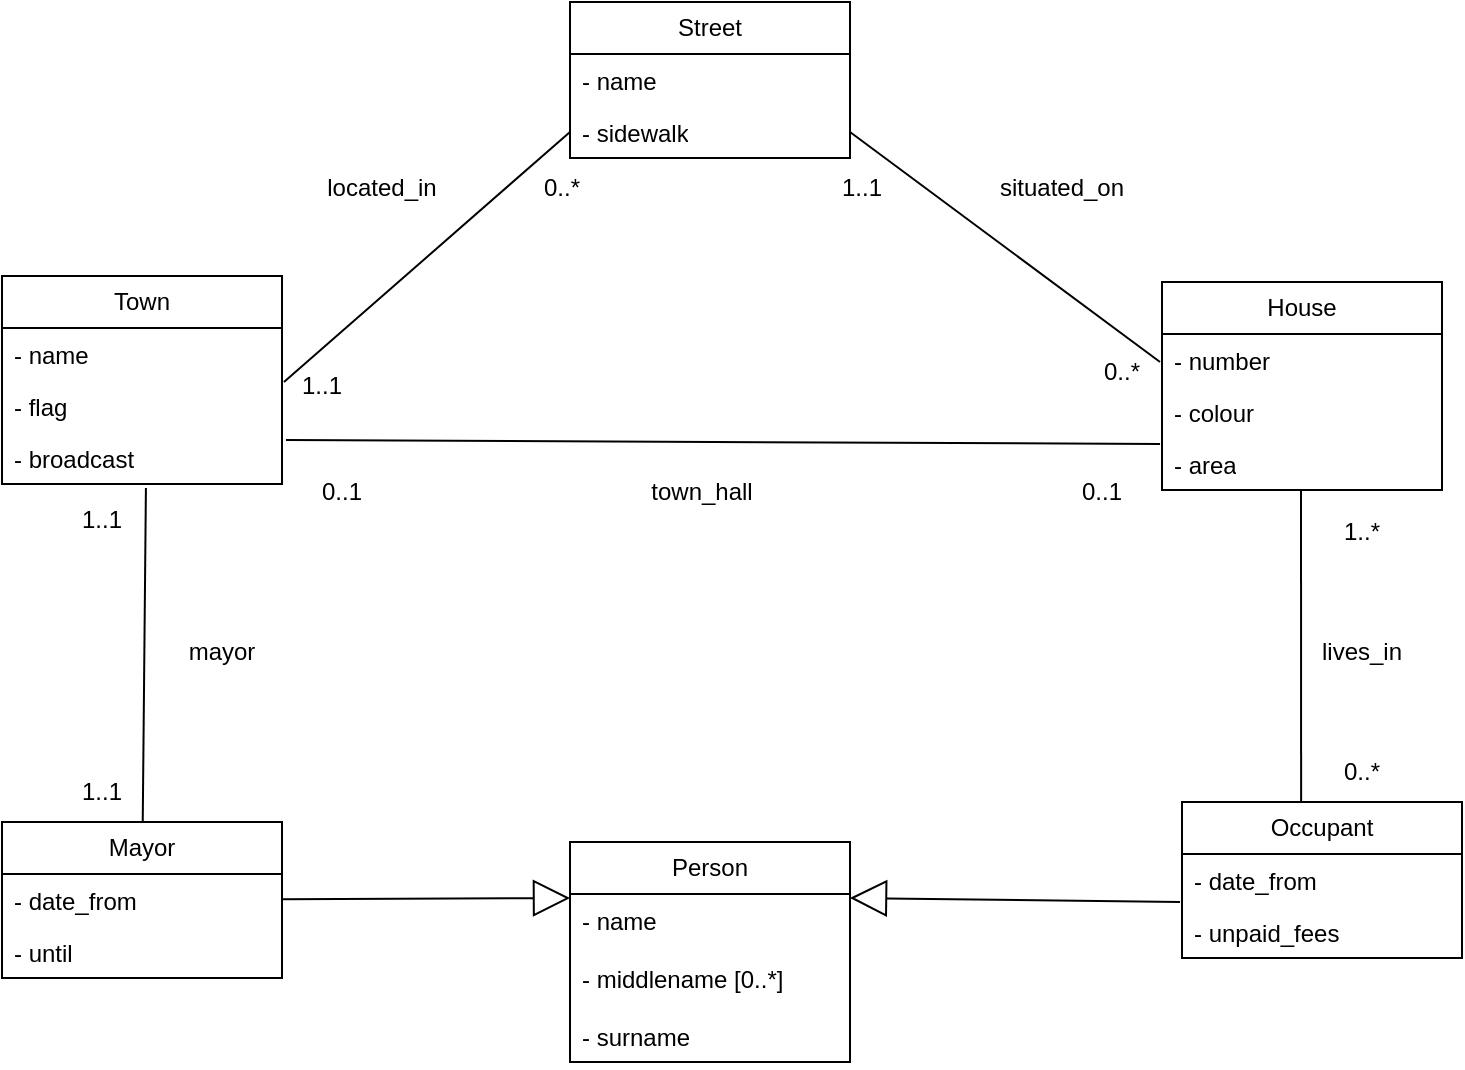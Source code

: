 <mxfile version="22.0.4" type="device">
  <diagram name="Page-1" id="OSGcDFLQ9Wtaz6EYbu8E">
    <mxGraphModel dx="880" dy="446" grid="1" gridSize="10" guides="1" tooltips="1" connect="1" arrows="1" fold="1" page="1" pageScale="1" pageWidth="827" pageHeight="1169" math="0" shadow="0">
      <root>
        <mxCell id="0" />
        <mxCell id="1" parent="0" />
        <mxCell id="fiQibyLU_dJv2No3hUt--7" value="Street" style="swimlane;fontStyle=0;childLayout=stackLayout;horizontal=1;startSize=26;fillColor=none;horizontalStack=0;resizeParent=1;resizeParentMax=0;resizeLast=0;collapsible=1;marginBottom=0;whiteSpace=wrap;html=1;" parent="1" vertex="1">
          <mxGeometry x="344" y="140" width="140" height="78" as="geometry" />
        </mxCell>
        <mxCell id="fiQibyLU_dJv2No3hUt--9" value="- name" style="text;strokeColor=none;fillColor=none;align=left;verticalAlign=top;spacingLeft=4;spacingRight=4;overflow=hidden;rotatable=0;points=[[0,0.5],[1,0.5]];portConstraint=eastwest;whiteSpace=wrap;html=1;" parent="fiQibyLU_dJv2No3hUt--7" vertex="1">
          <mxGeometry y="26" width="140" height="26" as="geometry" />
        </mxCell>
        <mxCell id="fiQibyLU_dJv2No3hUt--8" value="- sidewalk" style="text;strokeColor=none;fillColor=none;align=left;verticalAlign=top;spacingLeft=4;spacingRight=4;overflow=hidden;rotatable=0;points=[[0,0.5],[1,0.5]];portConstraint=eastwest;whiteSpace=wrap;html=1;" parent="fiQibyLU_dJv2No3hUt--7" vertex="1">
          <mxGeometry y="52" width="140" height="26" as="geometry" />
        </mxCell>
        <mxCell id="fiQibyLU_dJv2No3hUt--16" value="House" style="swimlane;fontStyle=0;childLayout=stackLayout;horizontal=1;startSize=26;fillColor=none;horizontalStack=0;resizeParent=1;resizeParentMax=0;resizeLast=0;collapsible=1;marginBottom=0;whiteSpace=wrap;html=1;" parent="1" vertex="1">
          <mxGeometry x="640" y="280" width="140" height="104" as="geometry" />
        </mxCell>
        <mxCell id="fiQibyLU_dJv2No3hUt--17" value="- number" style="text;strokeColor=none;fillColor=none;align=left;verticalAlign=top;spacingLeft=4;spacingRight=4;overflow=hidden;rotatable=0;points=[[0,0.5],[1,0.5]];portConstraint=eastwest;whiteSpace=wrap;html=1;" parent="fiQibyLU_dJv2No3hUt--16" vertex="1">
          <mxGeometry y="26" width="140" height="26" as="geometry" />
        </mxCell>
        <mxCell id="fiQibyLU_dJv2No3hUt--18" value="- colour" style="text;strokeColor=none;fillColor=none;align=left;verticalAlign=top;spacingLeft=4;spacingRight=4;overflow=hidden;rotatable=0;points=[[0,0.5],[1,0.5]];portConstraint=eastwest;whiteSpace=wrap;html=1;" parent="fiQibyLU_dJv2No3hUt--16" vertex="1">
          <mxGeometry y="52" width="140" height="26" as="geometry" />
        </mxCell>
        <mxCell id="fiQibyLU_dJv2No3hUt--19" value="- area" style="text;strokeColor=none;fillColor=none;align=left;verticalAlign=top;spacingLeft=4;spacingRight=4;overflow=hidden;rotatable=0;points=[[0,0.5],[1,0.5]];portConstraint=eastwest;whiteSpace=wrap;html=1;" parent="fiQibyLU_dJv2No3hUt--16" vertex="1">
          <mxGeometry y="78" width="140" height="26" as="geometry" />
        </mxCell>
        <mxCell id="fiQibyLU_dJv2No3hUt--20" value="Town" style="swimlane;fontStyle=0;childLayout=stackLayout;horizontal=1;startSize=26;fillColor=none;horizontalStack=0;resizeParent=1;resizeParentMax=0;resizeLast=0;collapsible=1;marginBottom=0;whiteSpace=wrap;html=1;" parent="1" vertex="1">
          <mxGeometry x="60" y="277" width="140" height="104" as="geometry" />
        </mxCell>
        <mxCell id="fiQibyLU_dJv2No3hUt--21" value="- name" style="text;strokeColor=none;fillColor=none;align=left;verticalAlign=top;spacingLeft=4;spacingRight=4;overflow=hidden;rotatable=0;points=[[0,0.5],[1,0.5]];portConstraint=eastwest;whiteSpace=wrap;html=1;" parent="fiQibyLU_dJv2No3hUt--20" vertex="1">
          <mxGeometry y="26" width="140" height="26" as="geometry" />
        </mxCell>
        <mxCell id="fiQibyLU_dJv2No3hUt--22" value="- flag" style="text;strokeColor=none;fillColor=none;align=left;verticalAlign=top;spacingLeft=4;spacingRight=4;overflow=hidden;rotatable=0;points=[[0,0.5],[1,0.5]];portConstraint=eastwest;whiteSpace=wrap;html=1;" parent="fiQibyLU_dJv2No3hUt--20" vertex="1">
          <mxGeometry y="52" width="140" height="26" as="geometry" />
        </mxCell>
        <mxCell id="fiQibyLU_dJv2No3hUt--23" value="- broadcast" style="text;strokeColor=none;fillColor=none;align=left;verticalAlign=top;spacingLeft=4;spacingRight=4;overflow=hidden;rotatable=0;points=[[0,0.5],[1,0.5]];portConstraint=eastwest;whiteSpace=wrap;html=1;" parent="fiQibyLU_dJv2No3hUt--20" vertex="1">
          <mxGeometry y="78" width="140" height="26" as="geometry" />
        </mxCell>
        <mxCell id="fiQibyLU_dJv2No3hUt--24" value="Mayor" style="swimlane;fontStyle=0;childLayout=stackLayout;horizontal=1;startSize=26;fillColor=none;horizontalStack=0;resizeParent=1;resizeParentMax=0;resizeLast=0;collapsible=1;marginBottom=0;whiteSpace=wrap;html=1;" parent="1" vertex="1">
          <mxGeometry x="60" y="550" width="140" height="78" as="geometry" />
        </mxCell>
        <mxCell id="fiQibyLU_dJv2No3hUt--25" value="- date_from" style="text;strokeColor=none;fillColor=none;align=left;verticalAlign=top;spacingLeft=4;spacingRight=4;overflow=hidden;rotatable=0;points=[[0,0.5],[1,0.5]];portConstraint=eastwest;whiteSpace=wrap;html=1;" parent="fiQibyLU_dJv2No3hUt--24" vertex="1">
          <mxGeometry y="26" width="140" height="26" as="geometry" />
        </mxCell>
        <mxCell id="fiQibyLU_dJv2No3hUt--26" value="- until" style="text;strokeColor=none;fillColor=none;align=left;verticalAlign=top;spacingLeft=4;spacingRight=4;overflow=hidden;rotatable=0;points=[[0,0.5],[1,0.5]];portConstraint=eastwest;whiteSpace=wrap;html=1;" parent="fiQibyLU_dJv2No3hUt--24" vertex="1">
          <mxGeometry y="52" width="140" height="26" as="geometry" />
        </mxCell>
        <mxCell id="fiQibyLU_dJv2No3hUt--28" value="Person" style="swimlane;fontStyle=0;childLayout=stackLayout;horizontal=1;startSize=26;fillColor=none;horizontalStack=0;resizeParent=1;resizeParentMax=0;resizeLast=0;collapsible=1;marginBottom=0;whiteSpace=wrap;html=1;" parent="1" vertex="1">
          <mxGeometry x="344" y="560" width="140" height="110" as="geometry" />
        </mxCell>
        <mxCell id="fiQibyLU_dJv2No3hUt--30" value="- name&lt;br&gt;&lt;br&gt;- middlename [0..*]&lt;br&gt;&lt;br&gt;- surname" style="text;strokeColor=none;fillColor=none;align=left;verticalAlign=top;spacingLeft=4;spacingRight=4;overflow=hidden;rotatable=0;points=[[0,0.5],[1,0.5]];portConstraint=eastwest;whiteSpace=wrap;html=1;" parent="fiQibyLU_dJv2No3hUt--28" vertex="1">
          <mxGeometry y="26" width="140" height="84" as="geometry" />
        </mxCell>
        <mxCell id="fiQibyLU_dJv2No3hUt--32" value="Occupant" style="swimlane;fontStyle=0;childLayout=stackLayout;horizontal=1;startSize=26;fillColor=none;horizontalStack=0;resizeParent=1;resizeParentMax=0;resizeLast=0;collapsible=1;marginBottom=0;whiteSpace=wrap;html=1;" parent="1" vertex="1">
          <mxGeometry x="650" y="540" width="140" height="78" as="geometry" />
        </mxCell>
        <mxCell id="fiQibyLU_dJv2No3hUt--33" value="- date_from" style="text;strokeColor=none;fillColor=none;align=left;verticalAlign=top;spacingLeft=4;spacingRight=4;overflow=hidden;rotatable=0;points=[[0,0.5],[1,0.5]];portConstraint=eastwest;whiteSpace=wrap;html=1;" parent="fiQibyLU_dJv2No3hUt--32" vertex="1">
          <mxGeometry y="26" width="140" height="26" as="geometry" />
        </mxCell>
        <mxCell id="fiQibyLU_dJv2No3hUt--34" value="- unpaid_fees" style="text;strokeColor=none;fillColor=none;align=left;verticalAlign=top;spacingLeft=4;spacingRight=4;overflow=hidden;rotatable=0;points=[[0,0.5],[1,0.5]];portConstraint=eastwest;whiteSpace=wrap;html=1;" parent="fiQibyLU_dJv2No3hUt--32" vertex="1">
          <mxGeometry y="52" width="140" height="26" as="geometry" />
        </mxCell>
        <mxCell id="fiQibyLU_dJv2No3hUt--40" value="" style="endArrow=none;html=1;rounded=0;exitX=0.514;exitY=1.077;exitDx=0;exitDy=0;exitPerimeter=0;" parent="1" source="fiQibyLU_dJv2No3hUt--23" target="fiQibyLU_dJv2No3hUt--24" edge="1">
          <mxGeometry width="50" height="50" relative="1" as="geometry">
            <mxPoint x="390" y="370" as="sourcePoint" />
            <mxPoint x="120" y="540" as="targetPoint" />
          </mxGeometry>
        </mxCell>
        <mxCell id="fiQibyLU_dJv2No3hUt--41" value="" style="endArrow=none;html=1;rounded=0;entryX=0;entryY=0.5;entryDx=0;entryDy=0;exitX=1.007;exitY=0.038;exitDx=0;exitDy=0;exitPerimeter=0;" parent="1" source="fiQibyLU_dJv2No3hUt--22" target="fiQibyLU_dJv2No3hUt--8" edge="1">
          <mxGeometry width="50" height="50" relative="1" as="geometry">
            <mxPoint x="200" y="380" as="sourcePoint" />
            <mxPoint x="250" y="330" as="targetPoint" />
          </mxGeometry>
        </mxCell>
        <mxCell id="fiQibyLU_dJv2No3hUt--42" value="" style="endArrow=none;html=1;rounded=0;entryX=-0.007;entryY=0.846;entryDx=0;entryDy=0;entryPerimeter=0;exitX=1;exitY=0.5;exitDx=0;exitDy=0;" parent="1" source="fiQibyLU_dJv2No3hUt--8" edge="1">
          <mxGeometry width="50" height="50" relative="1" as="geometry">
            <mxPoint x="480" y="321" as="sourcePoint" />
            <mxPoint x="639.02" y="319.996" as="targetPoint" />
          </mxGeometry>
        </mxCell>
        <mxCell id="fiQibyLU_dJv2No3hUt--43" value="" style="endArrow=none;html=1;rounded=0;exitX=0.75;exitY=0;exitDx=0;exitDy=0;entryX=0.821;entryY=1;entryDx=0;entryDy=0;entryPerimeter=0;" parent="1" edge="1">
          <mxGeometry width="50" height="50" relative="1" as="geometry">
            <mxPoint x="709.56" y="540" as="sourcePoint" />
            <mxPoint x="709.5" y="384" as="targetPoint" />
          </mxGeometry>
        </mxCell>
        <mxCell id="fiQibyLU_dJv2No3hUt--45" value="1..1" style="text;html=1;strokeColor=none;fillColor=none;align=center;verticalAlign=middle;whiteSpace=wrap;rounded=0;" parent="1" vertex="1">
          <mxGeometry x="80" y="384" width="60" height="30" as="geometry" />
        </mxCell>
        <mxCell id="fiQibyLU_dJv2No3hUt--46" value="1..1" style="text;html=1;strokeColor=none;fillColor=none;align=center;verticalAlign=middle;whiteSpace=wrap;rounded=0;" parent="1" vertex="1">
          <mxGeometry x="80" y="520" width="60" height="30" as="geometry" />
        </mxCell>
        <mxCell id="fiQibyLU_dJv2No3hUt--48" value="1..1" style="text;html=1;strokeColor=none;fillColor=none;align=center;verticalAlign=middle;whiteSpace=wrap;rounded=0;" parent="1" vertex="1">
          <mxGeometry x="190" y="317" width="60" height="30" as="geometry" />
        </mxCell>
        <mxCell id="fiQibyLU_dJv2No3hUt--49" value="0..*" style="text;html=1;strokeColor=none;fillColor=none;align=center;verticalAlign=middle;whiteSpace=wrap;rounded=0;" parent="1" vertex="1">
          <mxGeometry x="310" y="218" width="60" height="30" as="geometry" />
        </mxCell>
        <mxCell id="fiQibyLU_dJv2No3hUt--50" value="1..1" style="text;html=1;strokeColor=none;fillColor=none;align=center;verticalAlign=middle;whiteSpace=wrap;rounded=0;" parent="1" vertex="1">
          <mxGeometry x="460" y="218" width="60" height="30" as="geometry" />
        </mxCell>
        <mxCell id="fiQibyLU_dJv2No3hUt--51" value="0..*" style="text;html=1;strokeColor=none;fillColor=none;align=center;verticalAlign=middle;whiteSpace=wrap;rounded=0;" parent="1" vertex="1">
          <mxGeometry x="590" y="310" width="60" height="30" as="geometry" />
        </mxCell>
        <mxCell id="fiQibyLU_dJv2No3hUt--52" value="1..*" style="text;html=1;strokeColor=none;fillColor=none;align=center;verticalAlign=middle;whiteSpace=wrap;rounded=0;" parent="1" vertex="1">
          <mxGeometry x="710" y="390" width="60" height="30" as="geometry" />
        </mxCell>
        <mxCell id="fiQibyLU_dJv2No3hUt--53" value="0..*" style="text;html=1;strokeColor=none;fillColor=none;align=center;verticalAlign=middle;whiteSpace=wrap;rounded=0;" parent="1" vertex="1">
          <mxGeometry x="710" y="510" width="60" height="30" as="geometry" />
        </mxCell>
        <mxCell id="fiQibyLU_dJv2No3hUt--55" value="lives_in" style="text;html=1;strokeColor=none;fillColor=none;align=center;verticalAlign=middle;whiteSpace=wrap;rounded=0;" parent="1" vertex="1">
          <mxGeometry x="710" y="450" width="60" height="30" as="geometry" />
        </mxCell>
        <mxCell id="fiQibyLU_dJv2No3hUt--56" value="mayor" style="text;html=1;strokeColor=none;fillColor=none;align=center;verticalAlign=middle;whiteSpace=wrap;rounded=0;" parent="1" vertex="1">
          <mxGeometry x="140" y="450" width="60" height="30" as="geometry" />
        </mxCell>
        <mxCell id="fiQibyLU_dJv2No3hUt--57" value="located_in" style="text;html=1;strokeColor=none;fillColor=none;align=center;verticalAlign=middle;whiteSpace=wrap;rounded=0;" parent="1" vertex="1">
          <mxGeometry x="220" y="218" width="60" height="30" as="geometry" />
        </mxCell>
        <mxCell id="fiQibyLU_dJv2No3hUt--58" value="situated_on" style="text;html=1;strokeColor=none;fillColor=none;align=center;verticalAlign=middle;whiteSpace=wrap;rounded=0;" parent="1" vertex="1">
          <mxGeometry x="550" y="218" width="80" height="30" as="geometry" />
        </mxCell>
        <mxCell id="fiQibyLU_dJv2No3hUt--85" value="" style="endArrow=none;html=1;rounded=0;exitX=1.014;exitY=0.154;exitDx=0;exitDy=0;exitPerimeter=0;entryX=-0.007;entryY=1.115;entryDx=0;entryDy=0;entryPerimeter=0;" parent="1" source="fiQibyLU_dJv2No3hUt--23" target="fiQibyLU_dJv2No3hUt--18" edge="1">
          <mxGeometry width="50" height="50" relative="1" as="geometry">
            <mxPoint x="430" y="380" as="sourcePoint" />
            <mxPoint x="480" y="330" as="targetPoint" />
          </mxGeometry>
        </mxCell>
        <mxCell id="fiQibyLU_dJv2No3hUt--86" value="town_hall" style="text;html=1;strokeColor=none;fillColor=none;align=center;verticalAlign=middle;whiteSpace=wrap;rounded=0;" parent="1" vertex="1">
          <mxGeometry x="380" y="370" width="60" height="30" as="geometry" />
        </mxCell>
        <mxCell id="fiQibyLU_dJv2No3hUt--87" value="0..1" style="text;html=1;strokeColor=none;fillColor=none;align=center;verticalAlign=middle;whiteSpace=wrap;rounded=0;" parent="1" vertex="1">
          <mxGeometry x="200" y="370" width="60" height="30" as="geometry" />
        </mxCell>
        <mxCell id="fiQibyLU_dJv2No3hUt--88" value="0..1" style="text;html=1;strokeColor=none;fillColor=none;align=center;verticalAlign=middle;whiteSpace=wrap;rounded=0;" parent="1" vertex="1">
          <mxGeometry x="580" y="370" width="60" height="30" as="geometry" />
        </mxCell>
        <mxCell id="cpKTNahraiIfrjEn_1bA-1" value="" style="endArrow=block;endSize=16;endFill=0;html=1;rounded=0;entryX=-0.019;entryY=0.115;entryDx=0;entryDy=0;entryPerimeter=0;" parent="1" source="fiQibyLU_dJv2No3hUt--25" edge="1">
          <mxGeometry width="160" relative="1" as="geometry">
            <mxPoint x="202.8" y="589.976" as="sourcePoint" />
            <mxPoint x="344.0" y="588.03" as="targetPoint" />
          </mxGeometry>
        </mxCell>
        <mxCell id="cpKTNahraiIfrjEn_1bA-2" value="" style="endArrow=block;endSize=16;endFill=0;html=1;rounded=0;entryX=0.971;entryY=-0.012;entryDx=0;entryDy=0;entryPerimeter=0;exitX=-0.007;exitY=0.923;exitDx=0;exitDy=0;exitPerimeter=0;" parent="1" source="fiQibyLU_dJv2No3hUt--33" edge="1">
          <mxGeometry width="160" relative="1" as="geometry">
            <mxPoint x="654.06" y="590" as="sourcePoint" />
            <mxPoint x="484.0" y="587.992" as="targetPoint" />
          </mxGeometry>
        </mxCell>
      </root>
    </mxGraphModel>
  </diagram>
</mxfile>
